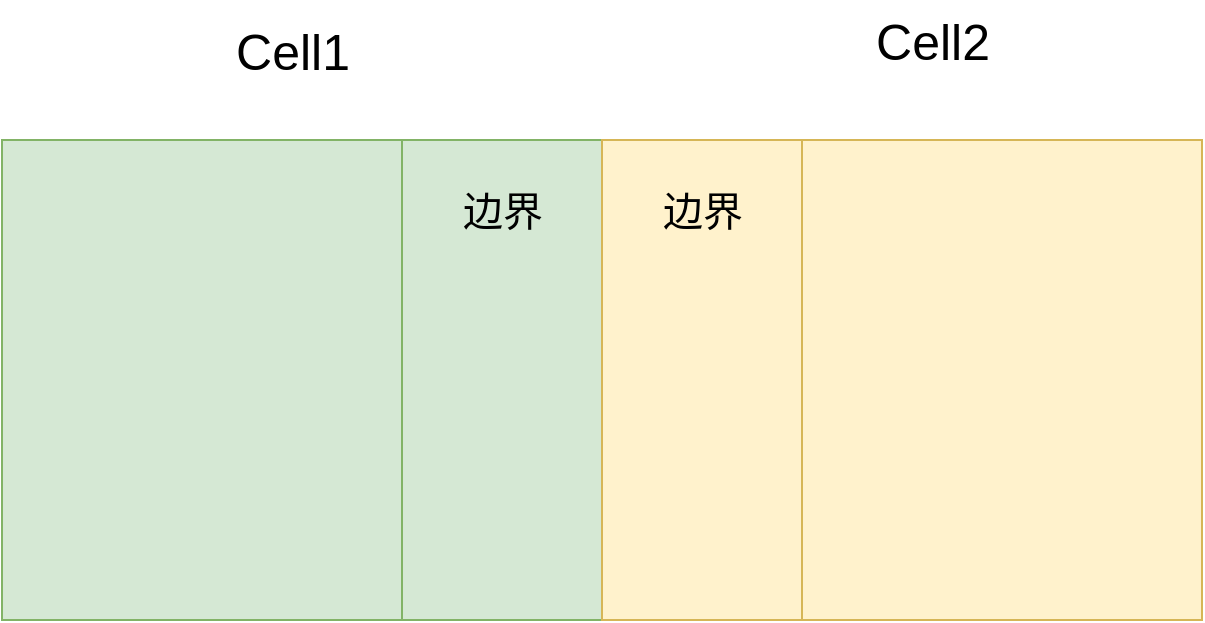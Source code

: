 <mxfile version="24.6.2" type="github">
  <diagram name="第 1 页" id="4tOD4rYvVnY52M2dfjG-">
    <mxGraphModel dx="1213" dy="746" grid="1" gridSize="10" guides="1" tooltips="1" connect="1" arrows="1" fold="1" page="1" pageScale="1" pageWidth="827" pageHeight="1169" math="0" shadow="0">
      <root>
        <mxCell id="0" />
        <mxCell id="1" parent="0" />
        <mxCell id="fJpbkuMN4-vTxd0OAs-w-1" value="" style="rounded=0;whiteSpace=wrap;html=1;fillColor=#d5e8d4;strokeColor=#82b366;" vertex="1" parent="1">
          <mxGeometry x="80" y="200" width="200" height="240" as="geometry" />
        </mxCell>
        <mxCell id="fJpbkuMN4-vTxd0OAs-w-2" value="" style="rounded=0;whiteSpace=wrap;html=1;fillColor=#d5e8d4;strokeColor=#82b366;" vertex="1" parent="1">
          <mxGeometry x="280" y="200" width="100" height="240" as="geometry" />
        </mxCell>
        <mxCell id="fJpbkuMN4-vTxd0OAs-w-3" value="" style="rounded=0;whiteSpace=wrap;html=1;fillColor=#fff2cc;strokeColor=#d6b656;" vertex="1" parent="1">
          <mxGeometry x="380" y="200" width="100" height="240" as="geometry" />
        </mxCell>
        <mxCell id="fJpbkuMN4-vTxd0OAs-w-4" value="" style="rounded=0;whiteSpace=wrap;html=1;fillColor=#fff2cc;strokeColor=#d6b656;" vertex="1" parent="1">
          <mxGeometry x="480" y="200" width="200" height="240" as="geometry" />
        </mxCell>
        <mxCell id="fJpbkuMN4-vTxd0OAs-w-5" value="Cell1" style="text;html=1;align=center;verticalAlign=middle;resizable=0;points=[];autosize=1;strokeColor=none;fillColor=none;fontSize=25;" vertex="1" parent="1">
          <mxGeometry x="185" y="135" width="80" height="40" as="geometry" />
        </mxCell>
        <mxCell id="fJpbkuMN4-vTxd0OAs-w-6" value="Cell2" style="text;html=1;align=center;verticalAlign=middle;resizable=0;points=[];autosize=1;strokeColor=none;fillColor=none;fontSize=25;" vertex="1" parent="1">
          <mxGeometry x="505" y="130" width="80" height="40" as="geometry" />
        </mxCell>
        <mxCell id="fJpbkuMN4-vTxd0OAs-w-11" value="边界" style="text;html=1;align=center;verticalAlign=middle;resizable=0;points=[];autosize=1;strokeColor=none;fillColor=none;fontSize=20;" vertex="1" parent="1">
          <mxGeometry x="300" y="215" width="60" height="40" as="geometry" />
        </mxCell>
        <mxCell id="fJpbkuMN4-vTxd0OAs-w-14" value="边界" style="text;html=1;align=center;verticalAlign=middle;resizable=0;points=[];autosize=1;strokeColor=none;fillColor=none;fontSize=20;" vertex="1" parent="1">
          <mxGeometry x="400" y="215" width="60" height="40" as="geometry" />
        </mxCell>
      </root>
    </mxGraphModel>
  </diagram>
</mxfile>
